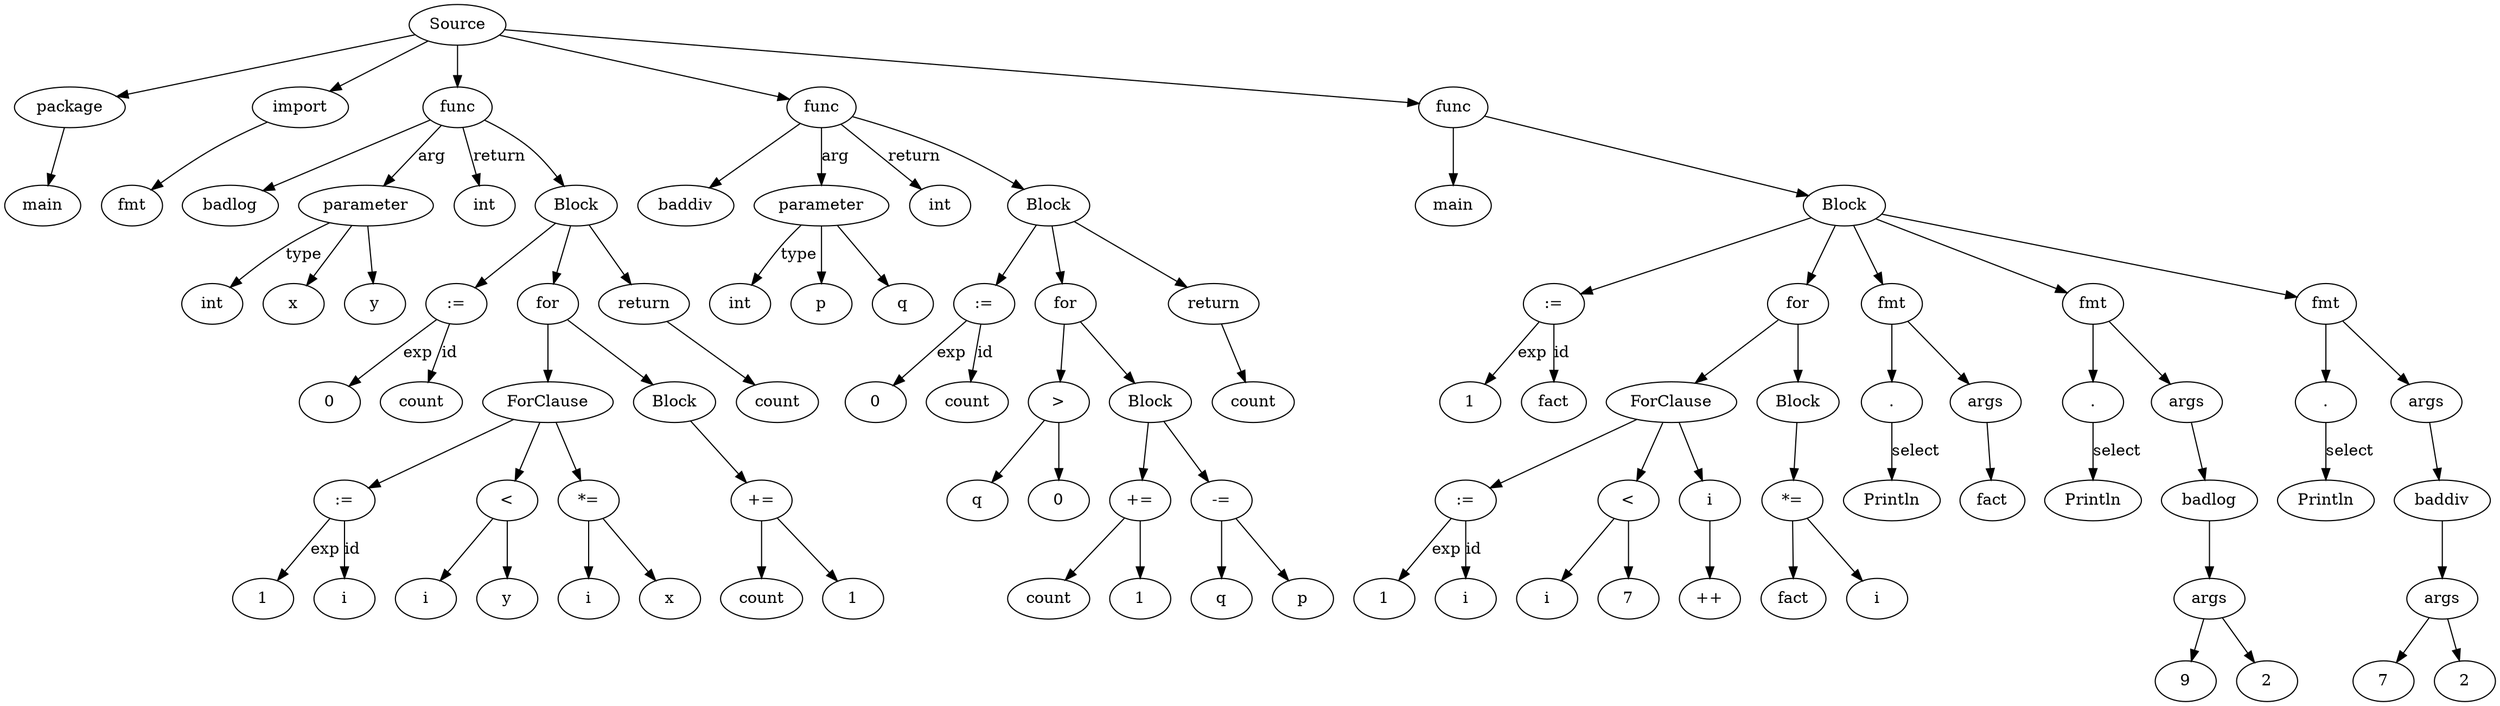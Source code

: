 digraph {
	0 [label=package]
	1 [label=main]
	0 -> 1 [label=""]
	2 [label=fmt]
	3 [label=import]
	3 -> 2 [label=""]
	4 [label=badlog]
	5 [label=int]
	6 [label=parameter]
	6 -> x [label=""]
	6 -> y [label=""]
	6 -> 5 [label=type]
	7 [label=int]
	8 [label=func]
	8 -> 6 [label=arg]
	8 -> 7 [label=return]
	9 [label=0]
	10 [label=":="]
	11 [label=count]
	10 -> 11 [label=id]
	10 -> 9 [label=exp]
	12 [label=1]
	13 [label=":="]
	14 [label=i]
	13 -> 14 [label=id]
	13 -> 12 [label=exp]
	15 [label=i]
	16 [label=y]
	17 [label="<"]
	17 -> 15 [label=""]
	17 -> 16 [label=""]
	18 [label=i]
	19 [label=x]
	20 [label="*="]
	20 -> 18 [label=""]
	20 -> 19 [label=""]
	21 [label=ForClause]
	21 -> 13 [label=""]
	21 -> 17 [label=""]
	21 -> 20 [label=""]
	22 [label=count]
	23 [label=1]
	24 [label="+="]
	24 -> 22 [label=""]
	24 -> 23 [label=""]
	25 [label=Block]
	25 -> 24 [label=""]
	26 [label=for]
	26 -> 25 [label=""]
	26 -> 21 [label=""]
	27 [label=count]
	28 [label=return]
	28 -> 27 [label=""]
	29 [label=Block]
	29 -> 10 [label=""]
	29 -> 26 [label=""]
	29 -> 28 [label=""]
	8 -> 29 [label=""]
	8 -> 4 [label=""]
	30 [label=baddiv]
	31 [label=int]
	32 [label=parameter]
	32 -> p [label=""]
	32 -> q [label=""]
	32 -> 31 [label=type]
	33 [label=int]
	34 [label=func]
	34 -> 32 [label=arg]
	34 -> 33 [label=return]
	35 [label=0]
	36 [label=":="]
	37 [label=count]
	36 -> 37 [label=id]
	36 -> 35 [label=exp]
	38 [label=q]
	39 [label=0]
	40 [label=">"]
	40 -> 38 [label=""]
	40 -> 39 [label=""]
	41 [label=count]
	42 [label=1]
	43 [label="+="]
	43 -> 41 [label=""]
	43 -> 42 [label=""]
	44 [label=q]
	45 [label=p]
	46 [label="-="]
	46 -> 44 [label=""]
	46 -> 45 [label=""]
	47 [label=Block]
	47 -> 43 [label=""]
	47 -> 46 [label=""]
	48 [label=for]
	48 -> 47 [label=""]
	48 -> 40 [label=""]
	49 [label=count]
	50 [label=return]
	50 -> 49 [label=""]
	51 [label=Block]
	51 -> 36 [label=""]
	51 -> 48 [label=""]
	51 -> 50 [label=""]
	34 -> 51 [label=""]
	34 -> 30 [label=""]
	52 [label=main]
	53 [label=func]
	54 [label=1]
	55 [label=":="]
	56 [label=fact]
	55 -> 56 [label=id]
	55 -> 54 [label=exp]
	57 [label=1]
	58 [label=":="]
	59 [label=i]
	58 -> 59 [label=id]
	58 -> 57 [label=exp]
	60 [label=i]
	61 [label=7]
	62 [label="<"]
	62 -> 60 [label=""]
	62 -> 61 [label=""]
	63 [label=i]
	64 [label="++"]
	63 -> 64 [label=""]
	65 [label=ForClause]
	65 -> 58 [label=""]
	65 -> 62 [label=""]
	65 -> 63 [label=""]
	66 [label=fact]
	67 [label=i]
	68 [label="*="]
	68 -> 66 [label=""]
	68 -> 67 [label=""]
	69 [label=Block]
	69 -> 68 [label=""]
	70 [label=for]
	70 -> 69 [label=""]
	70 -> 65 [label=""]
	71 [label=fmt]
	72 [label="."]
	73 [label=Println]
	72 -> 73 [label=select]
	71 -> 72 [label=""]
	74 [label=fact]
	75 [label=args]
	75 -> 74 [label=""]
	71 -> 75 [label=""]
	76 [label=fmt]
	77 [label="."]
	78 [label=Println]
	77 -> 78 [label=select]
	76 -> 77 [label=""]
	79 [label=badlog]
	80 [label=9]
	81 [label=2]
	82 [label=args]
	82 -> 81 [label=""]
	82 -> 80 [label=""]
	79 -> 82 [label=""]
	83 [label=args]
	83 -> 79 [label=""]
	76 -> 83 [label=""]
	84 [label=fmt]
	85 [label="."]
	86 [label=Println]
	85 -> 86 [label=select]
	84 -> 85 [label=""]
	87 [label=baddiv]
	88 [label=7]
	89 [label=2]
	90 [label=args]
	90 -> 89 [label=""]
	90 -> 88 [label=""]
	87 -> 90 [label=""]
	91 [label=args]
	91 -> 87 [label=""]
	84 -> 91 [label=""]
	92 [label=Block]
	92 -> 55 [label=""]
	92 -> 70 [label=""]
	92 -> 71 [label=""]
	92 -> 76 [label=""]
	92 -> 84 [label=""]
	53 -> 92 [label=""]
	53 -> 52 [label=""]
	93 [label=Source]
	93 -> 0 [label=""]
	93 -> 3 [label=""]
	93 -> 8 [label=""]
	93 -> 34 [label=""]
	93 -> 53 [label=""]
}
